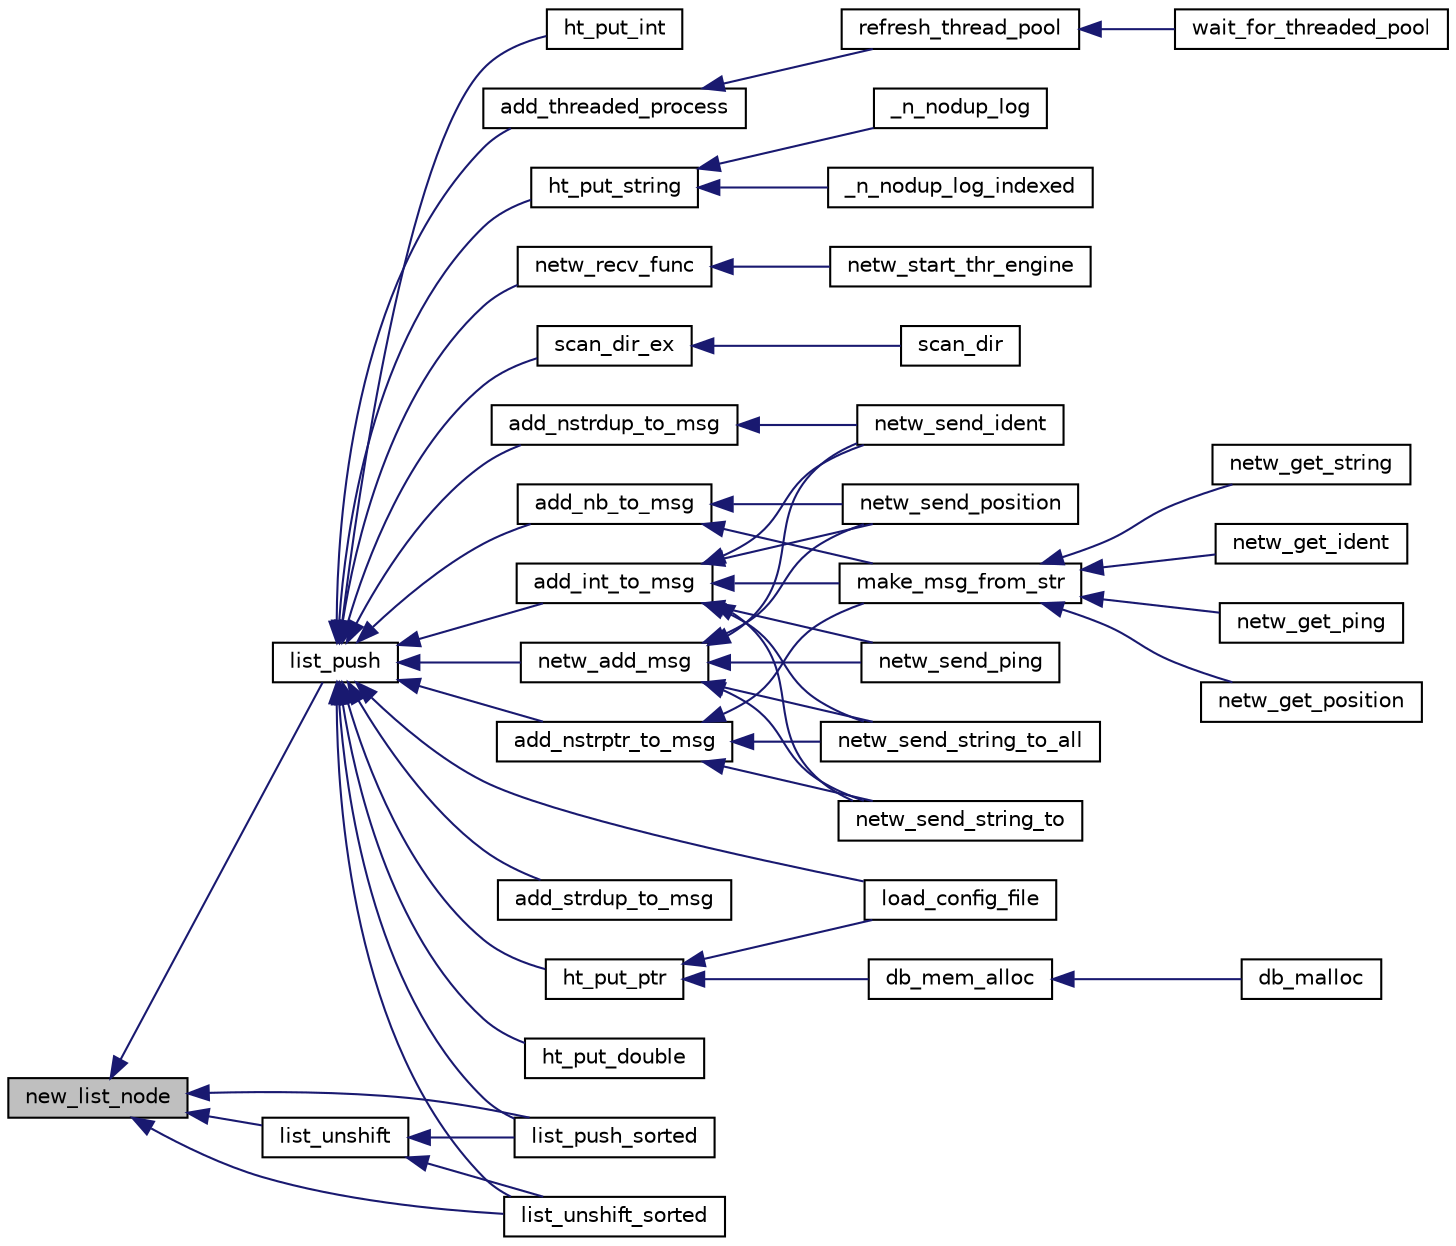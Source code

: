 digraph G
{
  edge [fontname="Helvetica",fontsize="10",labelfontname="Helvetica",labelfontsize="10"];
  node [fontname="Helvetica",fontsize="10",shape=record];
  rankdir=LR;
  Node1 [label="new_list_node",height=0.2,width=0.4,color="black", fillcolor="grey75", style="filled" fontcolor="black"];
  Node1 -> Node2 [dir=back,color="midnightblue",fontsize="10",style="solid",fontname="Helvetica"];
  Node2 [label="list_push",height=0.2,width=0.4,color="black", fillcolor="white", style="filled",URL="$n__list_8c.html#a4eab319289a83524639ee5e9f0441fdf",tooltip="Add a pointer to the end of the list."];
  Node2 -> Node3 [dir=back,color="midnightblue",fontsize="10",style="solid",fontname="Helvetica"];
  Node3 [label="add_int_to_msg",height=0.2,width=0.4,color="black", fillcolor="white", style="filled",URL="$n__network__msg_8c.html#a7b4ccab1c57ae862807965312be589d1",tooltip="Add an int to the int list int the message."];
  Node3 -> Node4 [dir=back,color="midnightblue",fontsize="10",style="solid",fontname="Helvetica"];
  Node4 [label="make_msg_from_str",height=0.2,width=0.4,color="black", fillcolor="white", style="filled",URL="$n__network__msg_8c.html#a031bce4ba12a9f2d95a3fe8720404d83",tooltip="Make a single message of the string."];
  Node4 -> Node5 [dir=back,color="midnightblue",fontsize="10",style="solid",fontname="Helvetica"];
  Node5 [label="netw_get_ident",height=0.2,width=0.4,color="black", fillcolor="white", style="filled",URL="$n__network__msg_8c.html#af2d84e34e50db7b3b7aca16c6bdb06f8",tooltip="Retrieves identification from netwmsg."];
  Node4 -> Node6 [dir=back,color="midnightblue",fontsize="10",style="solid",fontname="Helvetica"];
  Node6 [label="netw_get_ping",height=0.2,width=0.4,color="black", fillcolor="white", style="filled",URL="$n__network__msg_8c.html#ae420c2ecf92f1d0391df32a383eb485c",tooltip="Retrieves a ping travel elapsed time."];
  Node4 -> Node7 [dir=back,color="midnightblue",fontsize="10",style="solid",fontname="Helvetica"];
  Node7 [label="netw_get_position",height=0.2,width=0.4,color="black", fillcolor="white", style="filled",URL="$n__network__msg_8c.html#a241bf3b1ebc63dd986dfec1b0fe4998b",tooltip="Retrieves position from netwmsg."];
  Node4 -> Node8 [dir=back,color="midnightblue",fontsize="10",style="solid",fontname="Helvetica"];
  Node8 [label="netw_get_string",height=0.2,width=0.4,color="black", fillcolor="white", style="filled",URL="$n__network__msg_8c.html#a810dcf6c6b78b21137c626ba499228ff",tooltip="Retrieves string from netwmsg."];
  Node3 -> Node9 [dir=back,color="midnightblue",fontsize="10",style="solid",fontname="Helvetica"];
  Node9 [label="netw_send_ident",height=0.2,width=0.4,color="black", fillcolor="white", style="filled",URL="$n__network__msg_8c.html#ae8345266fcf7a23c0e8ffe176b0e086f",tooltip="Add a formatted NETWMSG_IDENT message to the specified network."];
  Node3 -> Node10 [dir=back,color="midnightblue",fontsize="10",style="solid",fontname="Helvetica"];
  Node10 [label="netw_send_ping",height=0.2,width=0.4,color="black", fillcolor="white", style="filled",URL="$n__network__msg_8c.html#a660b0821177394fcfcb7afb8c24fd80a",tooltip="Add a ping reply to the network."];
  Node3 -> Node11 [dir=back,color="midnightblue",fontsize="10",style="solid",fontname="Helvetica"];
  Node11 [label="netw_send_position",height=0.2,width=0.4,color="black", fillcolor="white", style="filled",URL="$n__network__msg_8c.html#a9dbcd5aef0dbecf19bceea2ddb46bdd4",tooltip="Add a formatted NETWMSG_IDENT message to the specified network."];
  Node3 -> Node12 [dir=back,color="midnightblue",fontsize="10",style="solid",fontname="Helvetica"];
  Node12 [label="netw_send_string_to",height=0.2,width=0.4,color="black", fillcolor="white", style="filled",URL="$n__network__msg_8c.html#a70307219ccb98fda70ef1ba236c52979",tooltip="Add a string to the network, aiming a specific user."];
  Node3 -> Node13 [dir=back,color="midnightblue",fontsize="10",style="solid",fontname="Helvetica"];
  Node13 [label="netw_send_string_to_all",height=0.2,width=0.4,color="black", fillcolor="white", style="filled",URL="$n__network__msg_8c.html#a16cdc3a012fc9127e1d297da1e16eee1",tooltip="Add a string to the network, aiming all server-side users."];
  Node2 -> Node14 [dir=back,color="midnightblue",fontsize="10",style="solid",fontname="Helvetica"];
  Node14 [label="add_nb_to_msg",height=0.2,width=0.4,color="black", fillcolor="white", style="filled",URL="$n__network__msg_8c.html#ad2facb2bfbbcbf55093729b3774e2012",tooltip="Add an float to the message."];
  Node14 -> Node4 [dir=back,color="midnightblue",fontsize="10",style="solid",fontname="Helvetica"];
  Node14 -> Node11 [dir=back,color="midnightblue",fontsize="10",style="solid",fontname="Helvetica"];
  Node2 -> Node15 [dir=back,color="midnightblue",fontsize="10",style="solid",fontname="Helvetica"];
  Node15 [label="add_nstrdup_to_msg",height=0.2,width=0.4,color="black", fillcolor="white", style="filled",URL="$n__network__msg_8c.html#a408b4400504508bdd5c24312d8537760",tooltip="Add a copy of str to the string list in the message."];
  Node15 -> Node9 [dir=back,color="midnightblue",fontsize="10",style="solid",fontname="Helvetica"];
  Node2 -> Node16 [dir=back,color="midnightblue",fontsize="10",style="solid",fontname="Helvetica"];
  Node16 [label="add_nstrptr_to_msg",height=0.2,width=0.4,color="black", fillcolor="white", style="filled",URL="$n__network__msg_8c.html#a3e1d026b20fb056f93cb53dc9406c525",tooltip="Add a string to the string list in the message."];
  Node16 -> Node4 [dir=back,color="midnightblue",fontsize="10",style="solid",fontname="Helvetica"];
  Node16 -> Node12 [dir=back,color="midnightblue",fontsize="10",style="solid",fontname="Helvetica"];
  Node16 -> Node13 [dir=back,color="midnightblue",fontsize="10",style="solid",fontname="Helvetica"];
  Node2 -> Node17 [dir=back,color="midnightblue",fontsize="10",style="solid",fontname="Helvetica"];
  Node17 [label="add_strdup_to_msg",height=0.2,width=0.4,color="black", fillcolor="white", style="filled",URL="$n__network__msg_8c.html#aef42a4213eb32886a8782b07db6a05a2",tooltip="Add a copy of char *str to the string list in the message."];
  Node2 -> Node18 [dir=back,color="midnightblue",fontsize="10",style="solid",fontname="Helvetica"];
  Node18 [label="add_threaded_process",height=0.2,width=0.4,color="black", fillcolor="white", style="filled",URL="$n__thread__pool_8c.html#a46497eb81066d0df83dfd07ad0a9f561",tooltip="add a function and params to a thread pool"];
  Node18 -> Node19 [dir=back,color="midnightblue",fontsize="10",style="solid",fontname="Helvetica"];
  Node19 [label="refresh_thread_pool",height=0.2,width=0.4,color="black", fillcolor="white", style="filled",URL="$n__thread__pool_8c.html#a5d9ce1747e4b7cb58ce3767f7e56cd8b",tooltip="try to add some waiting DIRECT_PROCs on some free thread slots, else do nothing"];
  Node19 -> Node20 [dir=back,color="midnightblue",fontsize="10",style="solid",fontname="Helvetica"];
  Node20 [label="wait_for_threaded_pool",height=0.2,width=0.4,color="black", fillcolor="white", style="filled",URL="$n__thread__pool_8c.html#a992fc2a67a2d66733ccd10f7d9e2ead3",tooltip="Wait for all the launched process in the thread pool to terminate."];
  Node2 -> Node21 [dir=back,color="midnightblue",fontsize="10",style="solid",fontname="Helvetica"];
  Node21 [label="ht_put_double",height=0.2,width=0.4,color="black", fillcolor="white", style="filled",URL="$n__hash_8c.html#a70893a1e40d3fd0f9e04f8112ac5beac",tooltip="put a double value with given key in the targeted hash table"];
  Node2 -> Node22 [dir=back,color="midnightblue",fontsize="10",style="solid",fontname="Helvetica"];
  Node22 [label="ht_put_int",height=0.2,width=0.4,color="black", fillcolor="white", style="filled",URL="$n__hash_8c.html#a99a6e2c71abc8ba946bedc4278aeef27",tooltip="put an integral value with given key in the targeted hash table"];
  Node2 -> Node23 [dir=back,color="midnightblue",fontsize="10",style="solid",fontname="Helvetica"];
  Node23 [label="ht_put_ptr",height=0.2,width=0.4,color="black", fillcolor="white", style="filled",URL="$n__hash_8c.html#a59a63e27a615643df1e58e7cbd5fc262",tooltip="put a pointer value with given key in the targeted hash table"];
  Node23 -> Node24 [dir=back,color="midnightblue",fontsize="10",style="solid",fontname="Helvetica"];
  Node24 [label="db_mem_alloc",height=0.2,width=0.4,color="black", fillcolor="white", style="filled",URL="$n__debug__mem_8c.html#a3f63c1a843b2f1685d31b4564ee03918",tooltip="allocate a new pointer with size and also put it in the debug table"];
  Node24 -> Node25 [dir=back,color="midnightblue",fontsize="10",style="solid",fontname="Helvetica"];
  Node25 [label="db_malloc",height=0.2,width=0.4,color="black", fillcolor="white", style="filled",URL="$n__debug__mem_8c.html#a4e40fbd7c03b3f9c8ddb3031c464921e",tooltip="return a new allocated element"];
  Node23 -> Node26 [dir=back,color="midnightblue",fontsize="10",style="solid",fontname="Helvetica"];
  Node26 [label="load_config_file",height=0.2,width=0.4,color="black", fillcolor="white", style="filled",URL="$n__config__file_8c.html#a0206fadb78039ac602fc0696b27b85a6",tooltip="load a config file"];
  Node2 -> Node27 [dir=back,color="midnightblue",fontsize="10",style="solid",fontname="Helvetica"];
  Node27 [label="ht_put_string",height=0.2,width=0.4,color="black", fillcolor="white", style="filled",URL="$n__hash_8c.html#a7f307bb48bebaca6f5e563760ef40ecd",tooltip="put a null terminated char *string with given key in the targeted hash table"];
  Node27 -> Node28 [dir=back,color="midnightblue",fontsize="10",style="solid",fontname="Helvetica"];
  Node28 [label="_n_nodup_log",height=0.2,width=0.4,color="black", fillcolor="white", style="filled",URL="$n__nodup__log_8c.html#a650828539395216dd2f4f28da5131c42",tooltip="Logging function. log( level , const char *format , ... ) is a macro around _log."];
  Node27 -> Node29 [dir=back,color="midnightblue",fontsize="10",style="solid",fontname="Helvetica"];
  Node29 [label="_n_nodup_log_indexed",height=0.2,width=0.4,color="black", fillcolor="white", style="filled",URL="$n__nodup__log_8c.html#acbf9e2a1400ab6f00a30186d9a5c4683",tooltip="Logging function. log( level , const char *format , ... ) is a macro around _log."];
  Node2 -> Node30 [dir=back,color="midnightblue",fontsize="10",style="solid",fontname="Helvetica"];
  Node30 [label="list_push_sorted",height=0.2,width=0.4,color="black", fillcolor="white", style="filled",URL="$n__list_8c.html#ae582df4f7b31ccc5a6a026ffd8ea9555",tooltip="Add a pointer sorted in the list , starting by the end of the list."];
  Node2 -> Node31 [dir=back,color="midnightblue",fontsize="10",style="solid",fontname="Helvetica"];
  Node31 [label="list_unshift_sorted",height=0.2,width=0.4,color="black", fillcolor="white", style="filled",URL="$n__list_8c.html#a98e4e6e168d82f062e987ef578ce8e43",tooltip="Add a pointer sorted in the list , starting by the start of the list."];
  Node2 -> Node26 [dir=back,color="midnightblue",fontsize="10",style="solid",fontname="Helvetica"];
  Node2 -> Node32 [dir=back,color="midnightblue",fontsize="10",style="solid",fontname="Helvetica"];
  Node32 [label="netw_add_msg",height=0.2,width=0.4,color="black", fillcolor="white", style="filled",URL="$n__network_8c.html#a10429a9fa106b61c38f28635242ce502",tooltip="Add a message to send in aimed NETWORK."];
  Node32 -> Node9 [dir=back,color="midnightblue",fontsize="10",style="solid",fontname="Helvetica"];
  Node32 -> Node10 [dir=back,color="midnightblue",fontsize="10",style="solid",fontname="Helvetica"];
  Node32 -> Node11 [dir=back,color="midnightblue",fontsize="10",style="solid",fontname="Helvetica"];
  Node32 -> Node12 [dir=back,color="midnightblue",fontsize="10",style="solid",fontname="Helvetica"];
  Node32 -> Node13 [dir=back,color="midnightblue",fontsize="10",style="solid",fontname="Helvetica"];
  Node2 -> Node33 [dir=back,color="midnightblue",fontsize="10",style="solid",fontname="Helvetica"];
  Node33 [label="netw_recv_func",height=0.2,width=0.4,color="black", fillcolor="white", style="filled",URL="$n__network_8c.html#a63e06c0450013078c54bb4951e9438ac",tooltip="To Thread Receiving function."];
  Node33 -> Node34 [dir=back,color="midnightblue",fontsize="10",style="solid",fontname="Helvetica"];
  Node34 [label="netw_start_thr_engine",height=0.2,width=0.4,color="black", fillcolor="white", style="filled",URL="$n__network_8c.html#a0d300adbf6f3707a3b626e696e69440d",tooltip="Start the NETWORK netw Threaded Engine. Create a sending &amp; receiving thread."];
  Node2 -> Node35 [dir=back,color="midnightblue",fontsize="10",style="solid",fontname="Helvetica"];
  Node35 [label="scan_dir_ex",height=0.2,width=0.4,color="black", fillcolor="white", style="filled",URL="$n__str_8c.html#a3257ab0fdf5a36d0dfca480a161d9fbf",tooltip="Scan a list of directory and return a list of char *file."];
  Node35 -> Node36 [dir=back,color="midnightblue",fontsize="10",style="solid",fontname="Helvetica"];
  Node36 [label="scan_dir",height=0.2,width=0.4,color="black", fillcolor="white", style="filled",URL="$n__str_8c.html#aa3becc1e523b47d5d53bbbf6b1603520",tooltip="Scan a list of directory and return a list of char *file."];
  Node1 -> Node30 [dir=back,color="midnightblue",fontsize="10",style="solid",fontname="Helvetica"];
  Node1 -> Node37 [dir=back,color="midnightblue",fontsize="10",style="solid",fontname="Helvetica"];
  Node37 [label="list_unshift",height=0.2,width=0.4,color="black", fillcolor="white", style="filled",URL="$n__list_8c.html#a65687bd547104e185bad1b7da5cb0d98",tooltip="Add a pointer at the start of the list."];
  Node37 -> Node30 [dir=back,color="midnightblue",fontsize="10",style="solid",fontname="Helvetica"];
  Node37 -> Node31 [dir=back,color="midnightblue",fontsize="10",style="solid",fontname="Helvetica"];
  Node1 -> Node31 [dir=back,color="midnightblue",fontsize="10",style="solid",fontname="Helvetica"];
}
